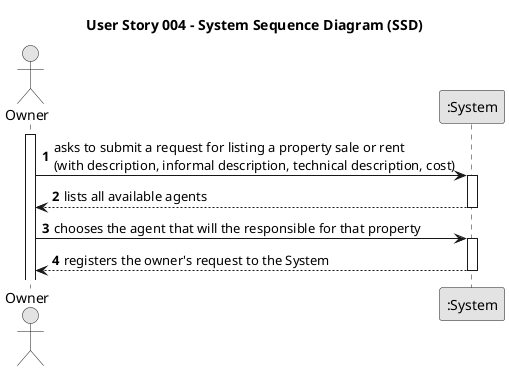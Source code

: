 @startuml
skinparam monochrome true
skinparam packageStyle rectangle
skinparam shadowing false

title User Story 004 - System Sequence Diagram (SSD)

autonumber

actor "Owner" as Owner
participant ":System" as System

activate Owner

    Owner -> System : asks to submit a request for listing a property sale or rent\n(with description, informal description, technical description, cost)
    activate System

        System --> Owner : lists all available agents
    deactivate System

    Owner -> System : chooses the agent that will the responsible for that property
    activate System

        System --> Owner : registers the owner's request to the System
    deactivate System


@enduml